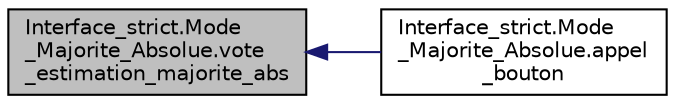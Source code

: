 digraph "Interface_strict.Mode_Majorite_Absolue.vote_estimation_majorite_abs"
{
  edge [fontname="Helvetica",fontsize="10",labelfontname="Helvetica",labelfontsize="10"];
  node [fontname="Helvetica",fontsize="10",shape=record];
  rankdir="LR";
  Node32 [label="Interface_strict.Mode\l_Majorite_Absolue.vote\l_estimation_majorite_abs",height=0.2,width=0.4,color="black", fillcolor="grey75", style="filled", fontcolor="black"];
  Node32 -> Node33 [dir="back",color="midnightblue",fontsize="10",style="solid",fontname="Helvetica"];
  Node33 [label="Interface_strict.Mode\l_Majorite_Absolue.appel\l_bouton",height=0.2,width=0.4,color="black", fillcolor="white", style="filled",URL="$class_interface__strict_1_1_mode___majorite___absolue.html#a5bc4e78cfcba0c97a8cdb4026c388c30"];
}

